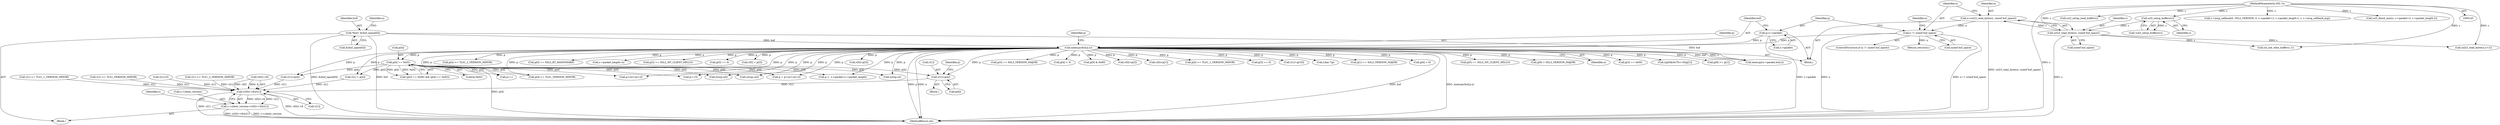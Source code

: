 digraph "0_openssl_26a59d9b46574e457870197dffa802871b4c8fc7_0@array" {
"1000282" [label="(Call,v[1]=p[4])"];
"1000237" [label="(Call,p[4] == 0x02)"];
"1000213" [label="(Call,memcpy(buf,p,n))"];
"1000150" [label="(Call,*buf= &(buf_space[0]))"];
"1000208" [label="(Call,p=s->packet)"];
"1000202" [label="(Call,n != sizeof buf_space)"];
"1000195" [label="(Call,n=ssl23_read_bytes(s, sizeof buf_space))"];
"1000197" [label="(Call,ssl23_read_bytes(s, sizeof buf_space))"];
"1000192" [label="(Call,ssl3_setup_buffers(s))"];
"1000146" [label="(MethodParameterIn,SSL *s)"];
"1001234" [label="(Call,(v[0]<<8)|v[1])"];
"1001230" [label="(Call,s->client_version=(v[0]<<8)|v[1])"];
"1000241" [label="(Literal,0x02)"];
"1000243" [label="(Call,v[0]=p[3])"];
"1000231" [label="(Call,(p[3] == 0x00) && (p[4] == 0x02))"];
"1000269" [label="(Call,p[3] == SSL3_VERSION_MAJOR)"];
"1000769" [label="(Call,ssl23_read_bytes(s,n+2))"];
"1000452" [label="(Call,p[4] < 5)"];
"1000152" [label="(Call,&(buf_space[0]))"];
"1000147" [label="(Block,)"];
"1001252" [label="(MethodReturn,int)"];
"1000207" [label="(Identifier,n)"];
"1000540" [label="(Call,v[1] >= TLS1_1_VERSION_MINOR)"];
"1000283" [label="(Call,v[1])"];
"1000210" [label="(Call,s->packet)"];
"1001231" [label="(Call,s->client_version)"];
"1000199" [label="(Call,sizeof buf_space)"];
"1000825" [label="(Call,n2s(p,sil))"];
"1001000" [label="(Call,p++)"];
"1001116" [label="(Call,ssl3_setup_read_buffer(s))"];
"1001095" [label="(Call,ssl_init_wbio_buffer(s,1))"];
"1000146" [label="(MethodParameterIn,SSL *s)"];
"1000292" [label="(Identifier,p)"];
"1000819" [label="(Call,p+=5)"];
"1000219" [label="(Call,p[0] & 0x80)"];
"1000275" [label="(Call,v[0]=p[3])"];
"1000465" [label="(Call,v[0]=p[1])"];
"1000323" [label="(Call,p[4] >= TLS1_1_VERSION_MINOR)"];
"1000195" [label="(Call,n=ssl23_read_bytes(s, sizeof buf_space))"];
"1000474" [label="(Call,p[3] == 0)"];
"1000180" [label="(Block,)"];
"1000501" [label="(Call,v[1]=p[10])"];
"1001245" [label="(Identifier,s)"];
"1000635" [label="(Call,(char *)p)"];
"1000434" [label="(Call,p[1] == SSL3_VERSION_MAJOR)"];
"1000479" [label="(Call,p[4] < 6)"];
"1000509" [label="(Call,v[1] >= TLS1_VERSION_MINOR)"];
"1000203" [label="(Identifier,n)"];
"1000822" [label="(Call,n2s(p,csl))"];
"1000440" [label="(Call,p[5] == SSL3_MT_CLIENT_HELLO)"];
"1001234" [label="(Call,(v[0]<<8)|v[1])"];
"1000202" [label="(Call,n != sizeof buf_space)"];
"1000490" [label="(Call,p[9] > SSL3_VERSION_MAJOR)"];
"1001240" [label="(Call,v[1])"];
"1000216" [label="(Identifier,n)"];
"1000727" [label="(Call,v[1] = p[4])"];
"1000238" [label="(Call,p[4])"];
"1000250" [label="(Call,v[1]=p[4])"];
"1000191" [label="(Call,!ssl3_setup_buffers(s))"];
"1000828" [label="(Call,n2s(p,cl))"];
"1000232" [label="(Call,p[3] == 0x00)"];
"1000736" [label="(Call,((p[0]&0x7f)<<8)|p[1])"];
"1000192" [label="(Call,ssl3_setup_buffers(s))"];
"1000457" [label="(Call,p[9] >= p[1])"];
"1000213" [label="(Call,memcpy(buf,p,n))"];
"1000198" [label="(Identifier,s)"];
"1000208" [label="(Call,p=s->packet)"];
"1000193" [label="(Identifier,s)"];
"1001133" [label="(Call,memcpy(s->packet,buf,n))"];
"1000215" [label="(Identifier,p)"];
"1000975" [label="(Call,p = p+csl+sil+cl)"];
"1000185" [label="(Call,v[1]=0)"];
"1000204" [label="(Call,sizeof buf_space)"];
"1000201" [label="(ControlStructure,if (n != sizeof buf_space))"];
"1000298" [label="(Call,p[4] >= TLS1_2_VERSION_MINOR)"];
"1000290" [label="(Call,p[4] >= TLS1_VERSION_MINOR)"];
"1000197" [label="(Call,ssl23_read_bytes(s, sizeof buf_space))"];
"1000428" [label="(Call,p[0] == SSL3_RT_HANDSHAKE)"];
"1000237" [label="(Call,p[4] == 0x02)"];
"1000985" [label="(Call,p <  s->packet+s->packet_length)"];
"1000274" [label="(Block,)"];
"1000214" [label="(Identifier,buf)"];
"1000166" [label="(Identifier,n)"];
"1001099" [label="(Call,s->packet_length=n)"];
"1000206" [label="(Return,return(n);)"];
"1000286" [label="(Call,p[4])"];
"1000517" [label="(Call,v[1] >= TLS1_2_VERSION_MINOR)"];
"1000224" [label="(Call,p[2] == SSL2_MT_CLIENT_HELLO)"];
"1000796" [label="(Call,s->msg_callback(0, SSL2_VERSION, 0, s->packet+2, s->packet_length-2, s, s->msg_callback_arg))"];
"1000221" [label="(Identifier,p)"];
"1000209" [label="(Identifier,p)"];
"1000780" [label="(Call,ssl3_finish_mac(s, s->packet+2, s->packet_length-2))"];
"1000447" [label="(Call,p[3] == 0)"];
"1000151" [label="(Identifier,buf)"];
"1001230" [label="(Call,s->client_version=(v[0]<<8)|v[1])"];
"1000150" [label="(Call,*buf= &(buf_space[0]))"];
"1000977" [label="(Call,p+csl+sil+cl)"];
"1000282" [label="(Call,v[1]=p[4])"];
"1001235" [label="(Call,v[0]<<8)"];
"1000196" [label="(Identifier,n)"];
"1000720" [label="(Call,v[0] = p[3])"];
"1000282" -> "1000274"  [label="AST: "];
"1000282" -> "1000286"  [label="CFG: "];
"1000283" -> "1000282"  [label="AST: "];
"1000286" -> "1000282"  [label="AST: "];
"1000292" -> "1000282"  [label="CFG: "];
"1000237" -> "1000282"  [label="DDG: p[4]"];
"1000213" -> "1000282"  [label="DDG: p"];
"1000282" -> "1001234"  [label="DDG: v[1]"];
"1000237" -> "1000231"  [label="AST: "];
"1000237" -> "1000241"  [label="CFG: "];
"1000238" -> "1000237"  [label="AST: "];
"1000241" -> "1000237"  [label="AST: "];
"1000231" -> "1000237"  [label="CFG: "];
"1000237" -> "1001252"  [label="DDG: p[4]"];
"1000237" -> "1000231"  [label="DDG: p[4]"];
"1000237" -> "1000231"  [label="DDG: 0x02"];
"1000213" -> "1000237"  [label="DDG: p"];
"1000237" -> "1000250"  [label="DDG: p[4]"];
"1000237" -> "1000290"  [label="DDG: p[4]"];
"1000237" -> "1000727"  [label="DDG: p[4]"];
"1000237" -> "1000819"  [label="DDG: p[4]"];
"1000237" -> "1000822"  [label="DDG: p[4]"];
"1000237" -> "1000825"  [label="DDG: p[4]"];
"1000237" -> "1000828"  [label="DDG: p[4]"];
"1000237" -> "1000975"  [label="DDG: p[4]"];
"1000237" -> "1000977"  [label="DDG: p[4]"];
"1000237" -> "1000985"  [label="DDG: p[4]"];
"1000237" -> "1001000"  [label="DDG: p[4]"];
"1000213" -> "1000180"  [label="AST: "];
"1000213" -> "1000216"  [label="CFG: "];
"1000214" -> "1000213"  [label="AST: "];
"1000215" -> "1000213"  [label="AST: "];
"1000216" -> "1000213"  [label="AST: "];
"1000221" -> "1000213"  [label="CFG: "];
"1000213" -> "1001252"  [label="DDG: n"];
"1000213" -> "1001252"  [label="DDG: buf"];
"1000213" -> "1001252"  [label="DDG: memcpy(buf,p,n)"];
"1000213" -> "1001252"  [label="DDG: p"];
"1000150" -> "1000213"  [label="DDG: buf"];
"1000208" -> "1000213"  [label="DDG: p"];
"1000202" -> "1000213"  [label="DDG: n"];
"1000213" -> "1000219"  [label="DDG: p"];
"1000213" -> "1000224"  [label="DDG: p"];
"1000213" -> "1000232"  [label="DDG: p"];
"1000213" -> "1000243"  [label="DDG: p"];
"1000213" -> "1000250"  [label="DDG: p"];
"1000213" -> "1000269"  [label="DDG: p"];
"1000213" -> "1000275"  [label="DDG: p"];
"1000213" -> "1000290"  [label="DDG: p"];
"1000213" -> "1000298"  [label="DDG: p"];
"1000213" -> "1000323"  [label="DDG: p"];
"1000213" -> "1000428"  [label="DDG: p"];
"1000213" -> "1000434"  [label="DDG: p"];
"1000213" -> "1000440"  [label="DDG: p"];
"1000213" -> "1000447"  [label="DDG: p"];
"1000213" -> "1000452"  [label="DDG: p"];
"1000213" -> "1000457"  [label="DDG: p"];
"1000213" -> "1000465"  [label="DDG: p"];
"1000213" -> "1000474"  [label="DDG: p"];
"1000213" -> "1000479"  [label="DDG: p"];
"1000213" -> "1000490"  [label="DDG: p"];
"1000213" -> "1000501"  [label="DDG: p"];
"1000213" -> "1000635"  [label="DDG: p"];
"1000213" -> "1000720"  [label="DDG: p"];
"1000213" -> "1000727"  [label="DDG: p"];
"1000213" -> "1000736"  [label="DDG: p"];
"1000213" -> "1000819"  [label="DDG: p"];
"1000213" -> "1000822"  [label="DDG: p"];
"1000213" -> "1000825"  [label="DDG: p"];
"1000213" -> "1000828"  [label="DDG: p"];
"1000213" -> "1000975"  [label="DDG: p"];
"1000213" -> "1000977"  [label="DDG: p"];
"1000213" -> "1000985"  [label="DDG: p"];
"1000213" -> "1001000"  [label="DDG: p"];
"1000213" -> "1001099"  [label="DDG: n"];
"1000213" -> "1001133"  [label="DDG: buf"];
"1000213" -> "1001133"  [label="DDG: n"];
"1000150" -> "1000147"  [label="AST: "];
"1000150" -> "1000152"  [label="CFG: "];
"1000151" -> "1000150"  [label="AST: "];
"1000152" -> "1000150"  [label="AST: "];
"1000166" -> "1000150"  [label="CFG: "];
"1000150" -> "1001252"  [label="DDG: buf"];
"1000150" -> "1001252"  [label="DDG: &(buf_space[0])"];
"1000150" -> "1001133"  [label="DDG: buf"];
"1000208" -> "1000180"  [label="AST: "];
"1000208" -> "1000210"  [label="CFG: "];
"1000209" -> "1000208"  [label="AST: "];
"1000210" -> "1000208"  [label="AST: "];
"1000214" -> "1000208"  [label="CFG: "];
"1000208" -> "1001252"  [label="DDG: s->packet"];
"1000202" -> "1000201"  [label="AST: "];
"1000202" -> "1000204"  [label="CFG: "];
"1000203" -> "1000202"  [label="AST: "];
"1000204" -> "1000202"  [label="AST: "];
"1000207" -> "1000202"  [label="CFG: "];
"1000209" -> "1000202"  [label="CFG: "];
"1000202" -> "1001252"  [label="DDG: n"];
"1000202" -> "1001252"  [label="DDG: n != sizeof buf_space"];
"1000195" -> "1000202"  [label="DDG: n"];
"1000202" -> "1000206"  [label="DDG: n"];
"1000195" -> "1000180"  [label="AST: "];
"1000195" -> "1000197"  [label="CFG: "];
"1000196" -> "1000195"  [label="AST: "];
"1000197" -> "1000195"  [label="AST: "];
"1000203" -> "1000195"  [label="CFG: "];
"1000195" -> "1001252"  [label="DDG: ssl23_read_bytes(s, sizeof buf_space)"];
"1000197" -> "1000195"  [label="DDG: s"];
"1000197" -> "1000199"  [label="CFG: "];
"1000198" -> "1000197"  [label="AST: "];
"1000199" -> "1000197"  [label="AST: "];
"1000197" -> "1001252"  [label="DDG: s"];
"1000192" -> "1000197"  [label="DDG: s"];
"1000146" -> "1000197"  [label="DDG: s"];
"1000197" -> "1000769"  [label="DDG: s"];
"1000197" -> "1001095"  [label="DDG: s"];
"1000192" -> "1000191"  [label="AST: "];
"1000192" -> "1000193"  [label="CFG: "];
"1000193" -> "1000192"  [label="AST: "];
"1000191" -> "1000192"  [label="CFG: "];
"1000192" -> "1000191"  [label="DDG: s"];
"1000146" -> "1000192"  [label="DDG: s"];
"1000146" -> "1000145"  [label="AST: "];
"1000146" -> "1001252"  [label="DDG: s"];
"1000146" -> "1000769"  [label="DDG: s"];
"1000146" -> "1000780"  [label="DDG: s"];
"1000146" -> "1000796"  [label="DDG: s"];
"1000146" -> "1001095"  [label="DDG: s"];
"1000146" -> "1001116"  [label="DDG: s"];
"1001234" -> "1001230"  [label="AST: "];
"1001234" -> "1001240"  [label="CFG: "];
"1001235" -> "1001234"  [label="AST: "];
"1001240" -> "1001234"  [label="AST: "];
"1001230" -> "1001234"  [label="CFG: "];
"1001234" -> "1001252"  [label="DDG: v[0]<<8"];
"1001234" -> "1001252"  [label="DDG: v[1]"];
"1001234" -> "1001230"  [label="DDG: v[0]<<8"];
"1001234" -> "1001230"  [label="DDG: v[1]"];
"1001235" -> "1001234"  [label="DDG: v[0]"];
"1001235" -> "1001234"  [label="DDG: 8"];
"1000185" -> "1001234"  [label="DDG: v[1]"];
"1000250" -> "1001234"  [label="DDG: v[1]"];
"1000517" -> "1001234"  [label="DDG: v[1]"];
"1000509" -> "1001234"  [label="DDG: v[1]"];
"1000540" -> "1001234"  [label="DDG: v[1]"];
"1000727" -> "1001234"  [label="DDG: v[1]"];
"1001230" -> "1000147"  [label="AST: "];
"1001231" -> "1001230"  [label="AST: "];
"1001245" -> "1001230"  [label="CFG: "];
"1001230" -> "1001252"  [label="DDG: (v[0]<<8)|v[1]"];
"1001230" -> "1001252"  [label="DDG: s->client_version"];
}
